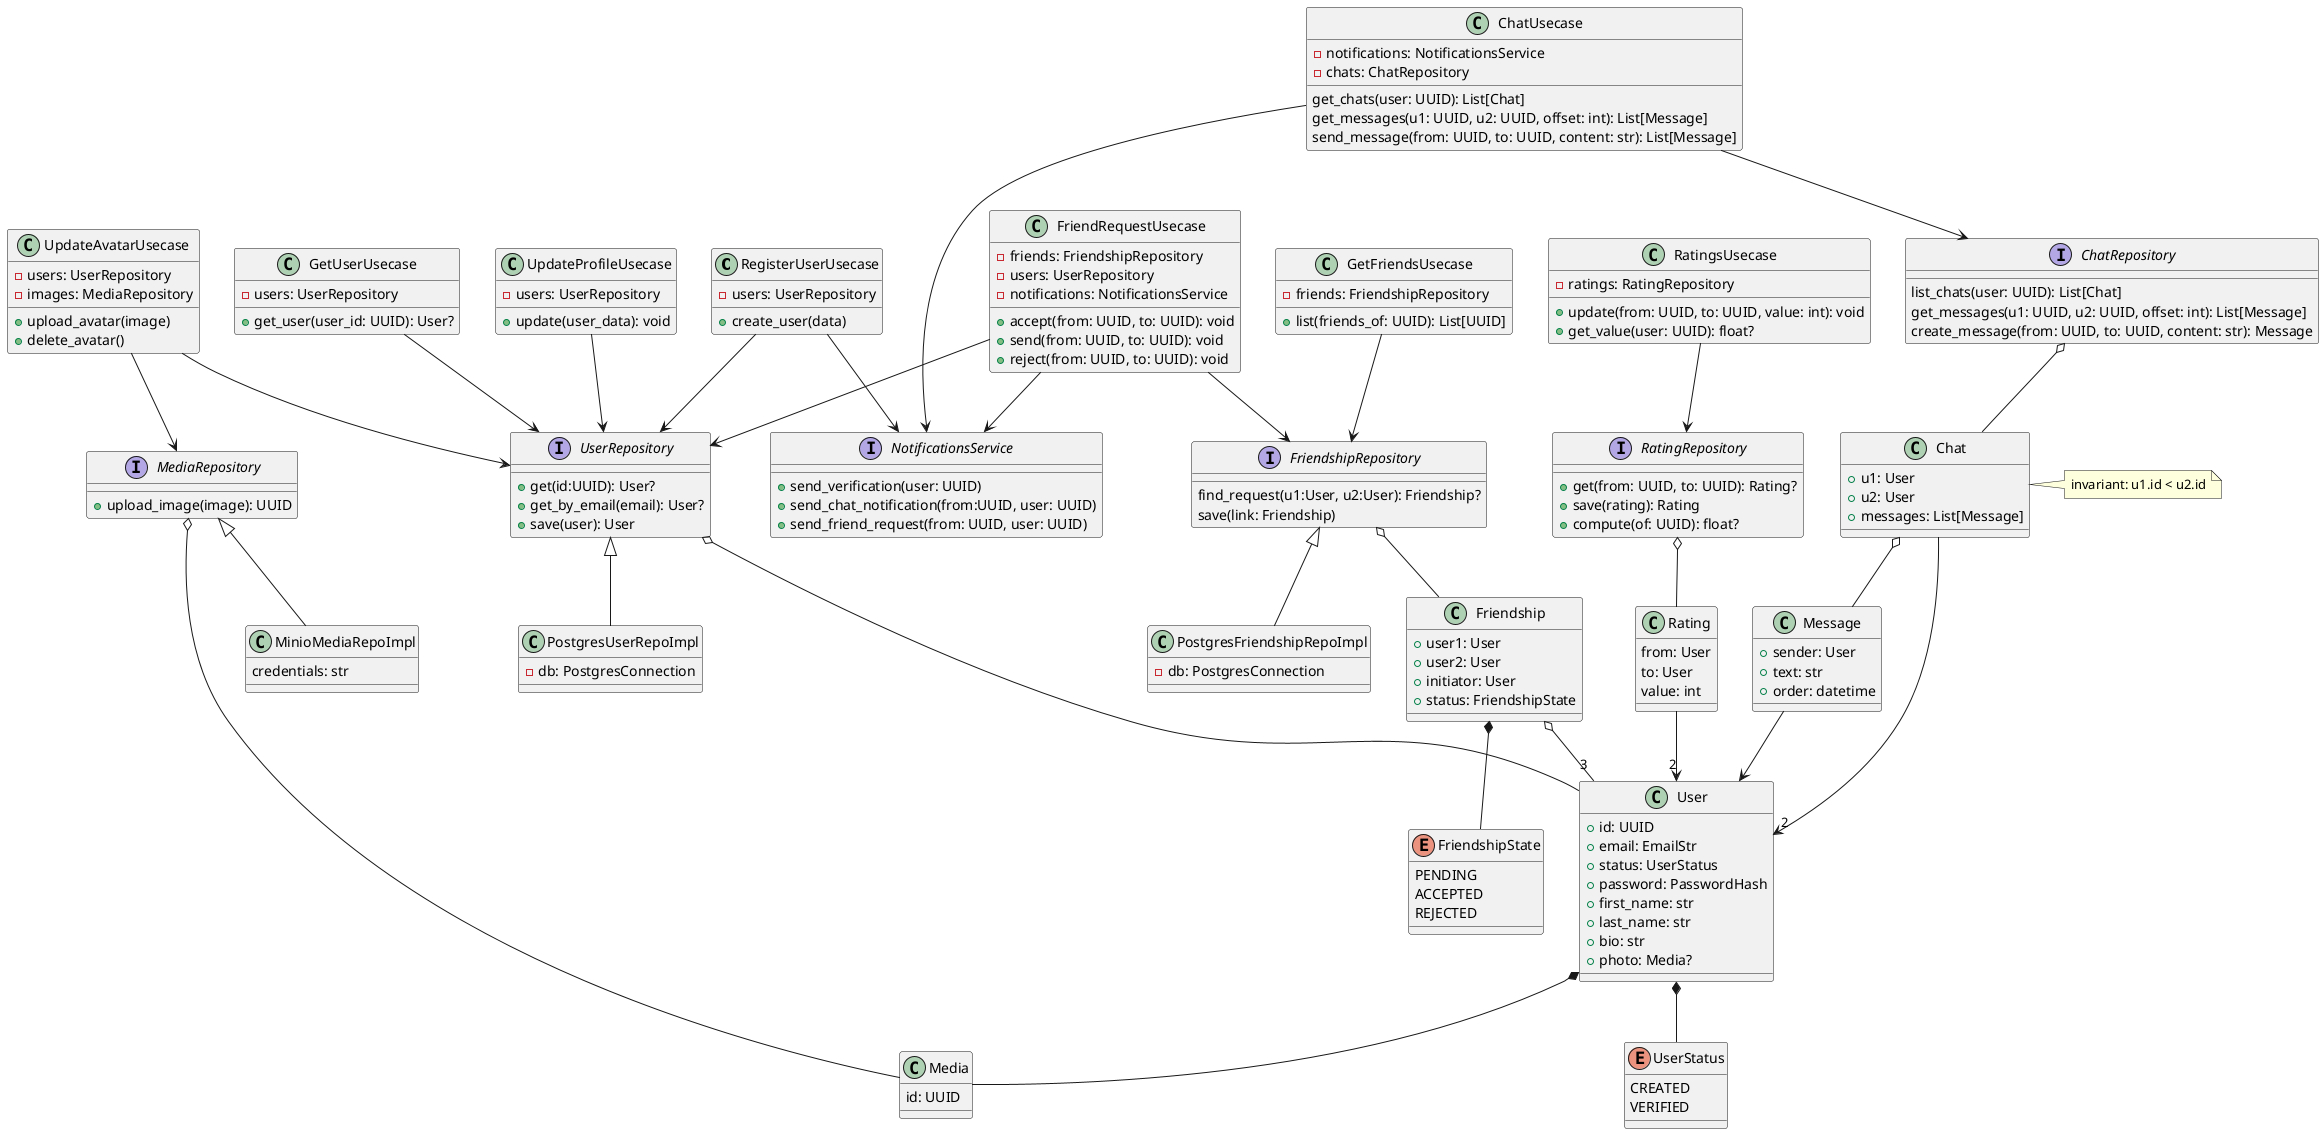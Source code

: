 @startuml classes

class RegisterUserUsecase {
    - users: UserRepository
    + create_user(data)
}
RegisterUserUsecase --> UserRepository


class GetUserUsecase {
    - users: UserRepository
    + get_user(user_id: UUID): User?
}
GetUserUsecase --> UserRepository

class UpdateProfileUsecase {
    - users: UserRepository
    + update(user_data): void
}
UpdateProfileUsecase --> UserRepository


class UpdateAvatarUsecase {
    - users: UserRepository
    - images: MediaRepository
    + upload_avatar(image)
    + delete_avatar()
}
UpdateAvatarUsecase --> UserRepository
UpdateAvatarUsecase --> MediaRepository


class User {
    + id: UUID
    + email: EmailStr
    + status: UserStatus
    + password: PasswordHash
    + first_name: str
    + last_name: str
    + bio: str
    + photo: Media?
}

enum UserStatus {
    CREATED
    VERIFIED
}

User *-- Media

User *-- UserStatus

class Media {
    id: UUID
}

interface UserRepository {
    + get(id:UUID): User?
    + get_by_email(email): User?
    + save(user): User
}


UserRepository o-- User

class PostgresUserRepoImpl {
    - db: PostgresConnection
}

PostgresUserRepoImpl -u-|> UserRepository

interface MediaRepository {
    + upload_image(image): UUID
}

MediaRepository o-- Media

class MinioMediaRepoImpl {
    credentials: str
}

MinioMediaRepoImpl -u-|> MediaRepository

RegisterUserUsecase --> NotificationsService

interface NotificationsService {
    + send_verification(user: UUID)
    + send_chat_notification(from:UUID, user: UUID)
    + send_friend_request(from: UUID, user: UUID)
}

class Friendship {
    + user1: User
    + user2: User
    + initiator: User
    + status: FriendshipState
}



enum FriendshipState {
    PENDING
    ACCEPTED
    REJECTED
}

Friendship *-- FriendshipState

Friendship o-- "3" User

interface FriendshipRepository {
    find_request(u1:User, u2:User): Friendship?
    save(link: Friendship)
}

FriendshipRepository o-- Friendship

class PostgresFriendshipRepoImpl {
    - db: PostgresConnection
}

PostgresFriendshipRepoImpl -up-|> FriendshipRepository

class GetFriendsUsecase {
    - friends: FriendshipRepository

    + list(friends_of: UUID): List[UUID]
}

GetFriendsUsecase --> FriendshipRepository

class FriendRequestUsecase {
    - friends: FriendshipRepository
    - users: UserRepository
    - notifications: NotificationsService

    + accept(from: UUID, to: UUID): void
    + send(from: UUID, to: UUID): void
    + reject(from: UUID, to: UUID): void
}


FriendRequestUsecase --> NotificationsService
FriendRequestUsecase --> FriendshipRepository
FriendRequestUsecase --> UserRepository

class Rating {
    from: User
    to: User
    value: int
}

Rating --> "2" User

interface RatingRepository {
    + get(from: UUID, to: UUID): Rating?
    + save(rating): Rating
    + compute(of: UUID): float?
}

RatingRepository o-- Rating

class RatingsUsecase {
    - ratings: RatingRepository

    + update(from: UUID, to: UUID, value: int): void
    + get_value(user: UUID): float?
}

RatingsUsecase --> RatingRepository

class Message {
    + sender: User
    + text: str
    + order: datetime
}

class Chat {
    + u1: User
    + u2: User
    + messages: List[Message]
}

note right of Chat: invariant: u1.id < u2.id

Chat --> "2" User

Chat o-- Message
Message --> User

interface ChatRepository {
    list_chats(user: UUID): List[Chat]
    get_messages(u1: UUID, u2: UUID, offset: int): List[Message]
    create_message(from: UUID, to: UUID, content: str): Message
}

ChatRepository o-- Chat

class ChatUsecase {
    - notifications: NotificationsService
    - chats: ChatRepository

    get_chats(user: UUID): List[Chat]
    get_messages(u1: UUID, u2: UUID, offset: int): List[Message]
    send_message(from: UUID, to: UUID, content: str): List[Message]
}

ChatUsecase --> ChatRepository
ChatUsecase --> NotificationsService

@enduml